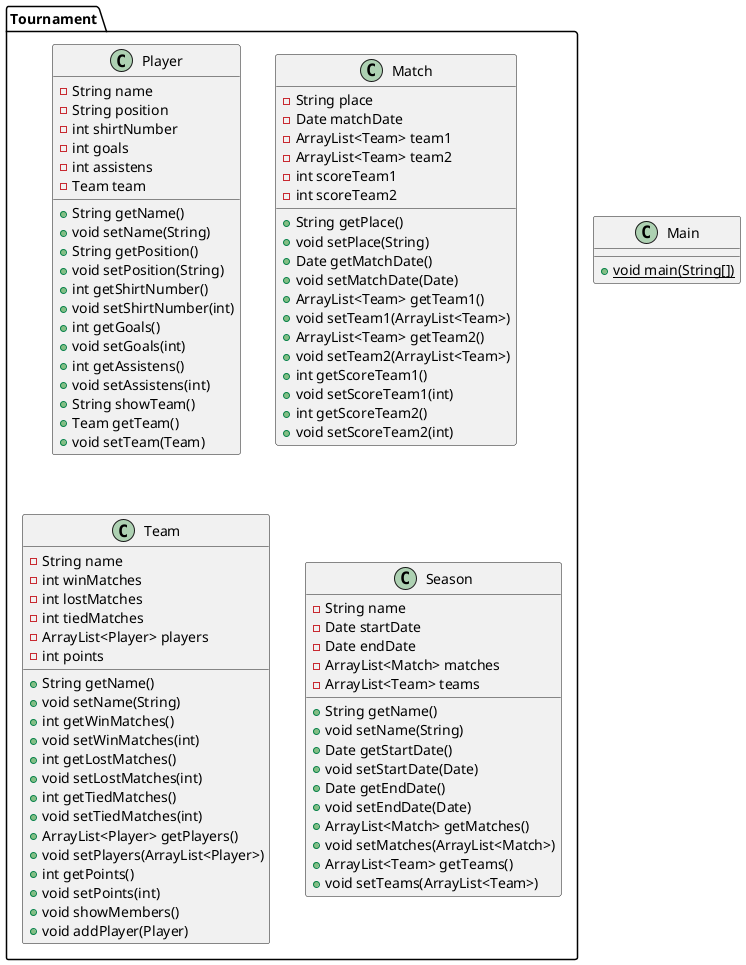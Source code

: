 @startuml
class Main {
+ {static} void main(String[])
}
class Tournament.Player {
- String name
- String position
- int shirtNumber
- int goals
- int assistens
- Team team
+ String getName()
+ void setName(String)
+ String getPosition()
+ void setPosition(String)
+ int getShirtNumber()
+ void setShirtNumber(int)
+ int getGoals()
+ void setGoals(int)
+ int getAssistens()
+ void setAssistens(int)
+ String showTeam()
+ Team getTeam()
+ void setTeam(Team)
}
class Tournament.Match {
- String place
- Date matchDate
- ArrayList<Team> team1
- ArrayList<Team> team2
- int scoreTeam1
- int scoreTeam2
+ String getPlace()
+ void setPlace(String)
+ Date getMatchDate()
+ void setMatchDate(Date)
+ ArrayList<Team> getTeam1()
+ void setTeam1(ArrayList<Team>)
+ ArrayList<Team> getTeam2()
+ void setTeam2(ArrayList<Team>)
+ int getScoreTeam1()
+ void setScoreTeam1(int)
+ int getScoreTeam2()
+ void setScoreTeam2(int)
}
class Tournament.Team {
- String name
- int winMatches
- int lostMatches
- int tiedMatches
- ArrayList<Player> players
- int points
+ String getName()
+ void setName(String)
+ int getWinMatches()
+ void setWinMatches(int)
+ int getLostMatches()
+ void setLostMatches(int)
+ int getTiedMatches()
+ void setTiedMatches(int)
+ ArrayList<Player> getPlayers()
+ void setPlayers(ArrayList<Player>)
+ int getPoints()
+ void setPoints(int)
+ void showMembers()
+ void addPlayer(Player)
}
class Tournament.Season {
- String name
- Date startDate
- Date endDate
- ArrayList<Match> matches
- ArrayList<Team> teams
+ String getName()
+ void setName(String)
+ Date getStartDate()
+ void setStartDate(Date)
+ Date getEndDate()
+ void setEndDate(Date)
+ ArrayList<Match> getMatches()
+ void setMatches(ArrayList<Match>)
+ ArrayList<Team> getTeams()
+ void setTeams(ArrayList<Team>)
}
@enduml
